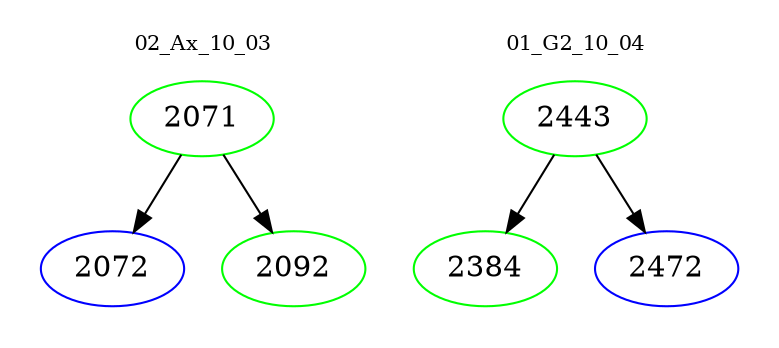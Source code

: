 digraph{
subgraph cluster_0 {
color = white
label = "02_Ax_10_03";
fontsize=10;
T0_2071 [label="2071", color="green"]
T0_2071 -> T0_2072 [color="black"]
T0_2072 [label="2072", color="blue"]
T0_2071 -> T0_2092 [color="black"]
T0_2092 [label="2092", color="green"]
}
subgraph cluster_1 {
color = white
label = "01_G2_10_04";
fontsize=10;
T1_2443 [label="2443", color="green"]
T1_2443 -> T1_2384 [color="black"]
T1_2384 [label="2384", color="green"]
T1_2443 -> T1_2472 [color="black"]
T1_2472 [label="2472", color="blue"]
}
}
